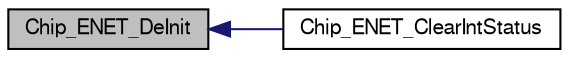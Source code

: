 digraph "Chip_ENET_DeInit"
{
  edge [fontname="FreeSans",fontsize="10",labelfontname="FreeSans",labelfontsize="10"];
  node [fontname="FreeSans",fontsize="10",shape=record];
  rankdir="LR";
  Node1 [label="Chip_ENET_DeInit",height=0.2,width=0.4,color="black", fillcolor="grey75", style="filled", fontcolor="black"];
  Node1 -> Node2 [dir="back",color="midnightblue",fontsize="10",style="solid"];
  Node2 [label="Chip_ENET_ClearIntStatus",height=0.2,width=0.4,color="black", fillcolor="white", style="filled",URL="$group__ENET__17XX__40XX.html#ga0a574e2cc8946c200d71152722ac30d7",tooltip="Clear the interrupt status. "];
}

